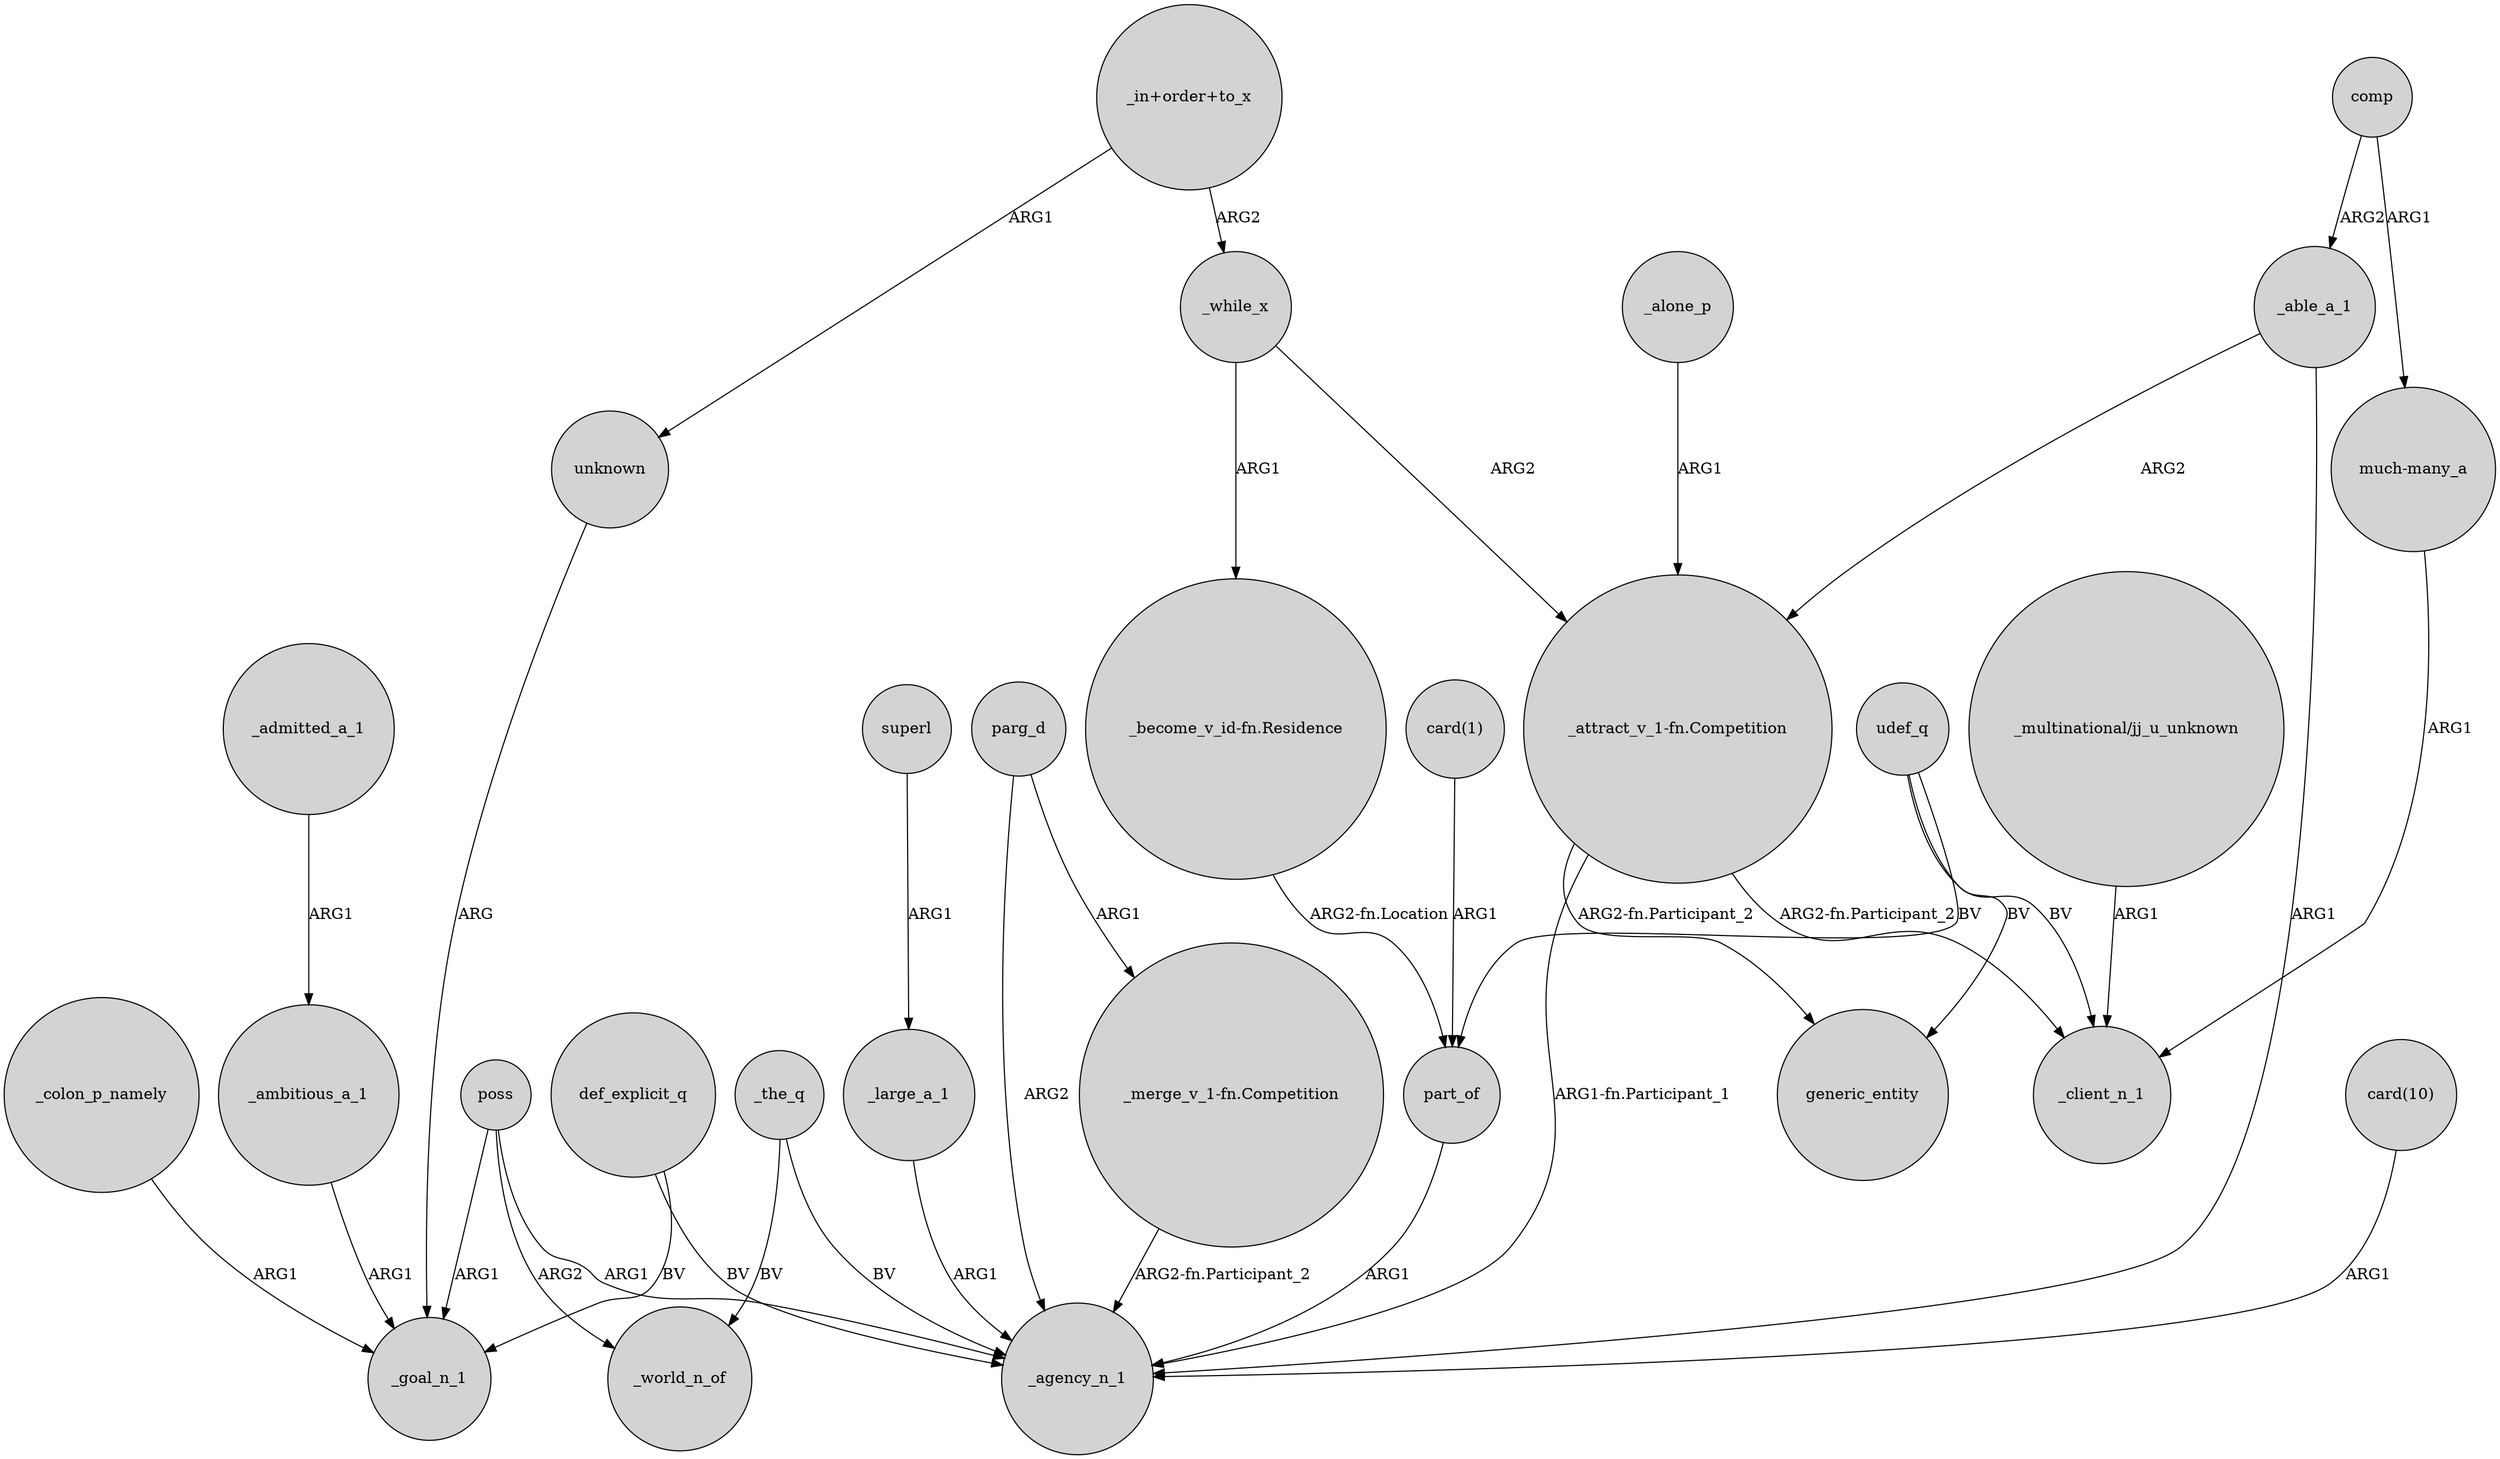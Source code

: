 digraph {
	node [shape=circle style=filled]
	_colon_p_namely -> _goal_n_1 [label=ARG1]
	comp -> _able_a_1 [label=ARG2]
	"_attract_v_1-fn.Competition" -> generic_entity [label="ARG2-fn.Participant_2"]
	"_in+order+to_x" -> _while_x [label=ARG2]
	parg_d -> _agency_n_1 [label=ARG2]
	_while_x -> "_become_v_id-fn.Residence" [label=ARG1]
	udef_q -> part_of [label=BV]
	"_attract_v_1-fn.Competition" -> _client_n_1 [label="ARG2-fn.Participant_2"]
	_ambitious_a_1 -> _goal_n_1 [label=ARG1]
	"_attract_v_1-fn.Competition" -> _agency_n_1 [label="ARG1-fn.Participant_1"]
	_while_x -> "_attract_v_1-fn.Competition" [label=ARG2]
	_the_q -> _agency_n_1 [label=BV]
	poss -> _agency_n_1 [label=ARG1]
	_alone_p -> "_attract_v_1-fn.Competition" [label=ARG1]
	"_multinational/jj_u_unknown" -> _client_n_1 [label=ARG1]
	"card(1)" -> part_of [label=ARG1]
	def_explicit_q -> _goal_n_1 [label=BV]
	udef_q -> generic_entity [label=BV]
	comp -> "much-many_a" [label=ARG1]
	parg_d -> "_merge_v_1-fn.Competition" [label=ARG1]
	poss -> _goal_n_1 [label=ARG1]
	_the_q -> _world_n_of [label=BV]
	_able_a_1 -> _agency_n_1 [label=ARG1]
	"card(10)" -> _agency_n_1 [label=ARG1]
	"_merge_v_1-fn.Competition" -> _agency_n_1 [label="ARG2-fn.Participant_2"]
	"much-many_a" -> _client_n_1 [label=ARG1]
	def_explicit_q -> _agency_n_1 [label=BV]
	"_become_v_id-fn.Residence" -> part_of [label="ARG2-fn.Location"]
	udef_q -> _client_n_1 [label=BV]
	poss -> _world_n_of [label=ARG2]
	_large_a_1 -> _agency_n_1 [label=ARG1]
	unknown -> _goal_n_1 [label=ARG]
	part_of -> _agency_n_1 [label=ARG1]
	superl -> _large_a_1 [label=ARG1]
	_admitted_a_1 -> _ambitious_a_1 [label=ARG1]
	_able_a_1 -> "_attract_v_1-fn.Competition" [label=ARG2]
	"_in+order+to_x" -> unknown [label=ARG1]
}
